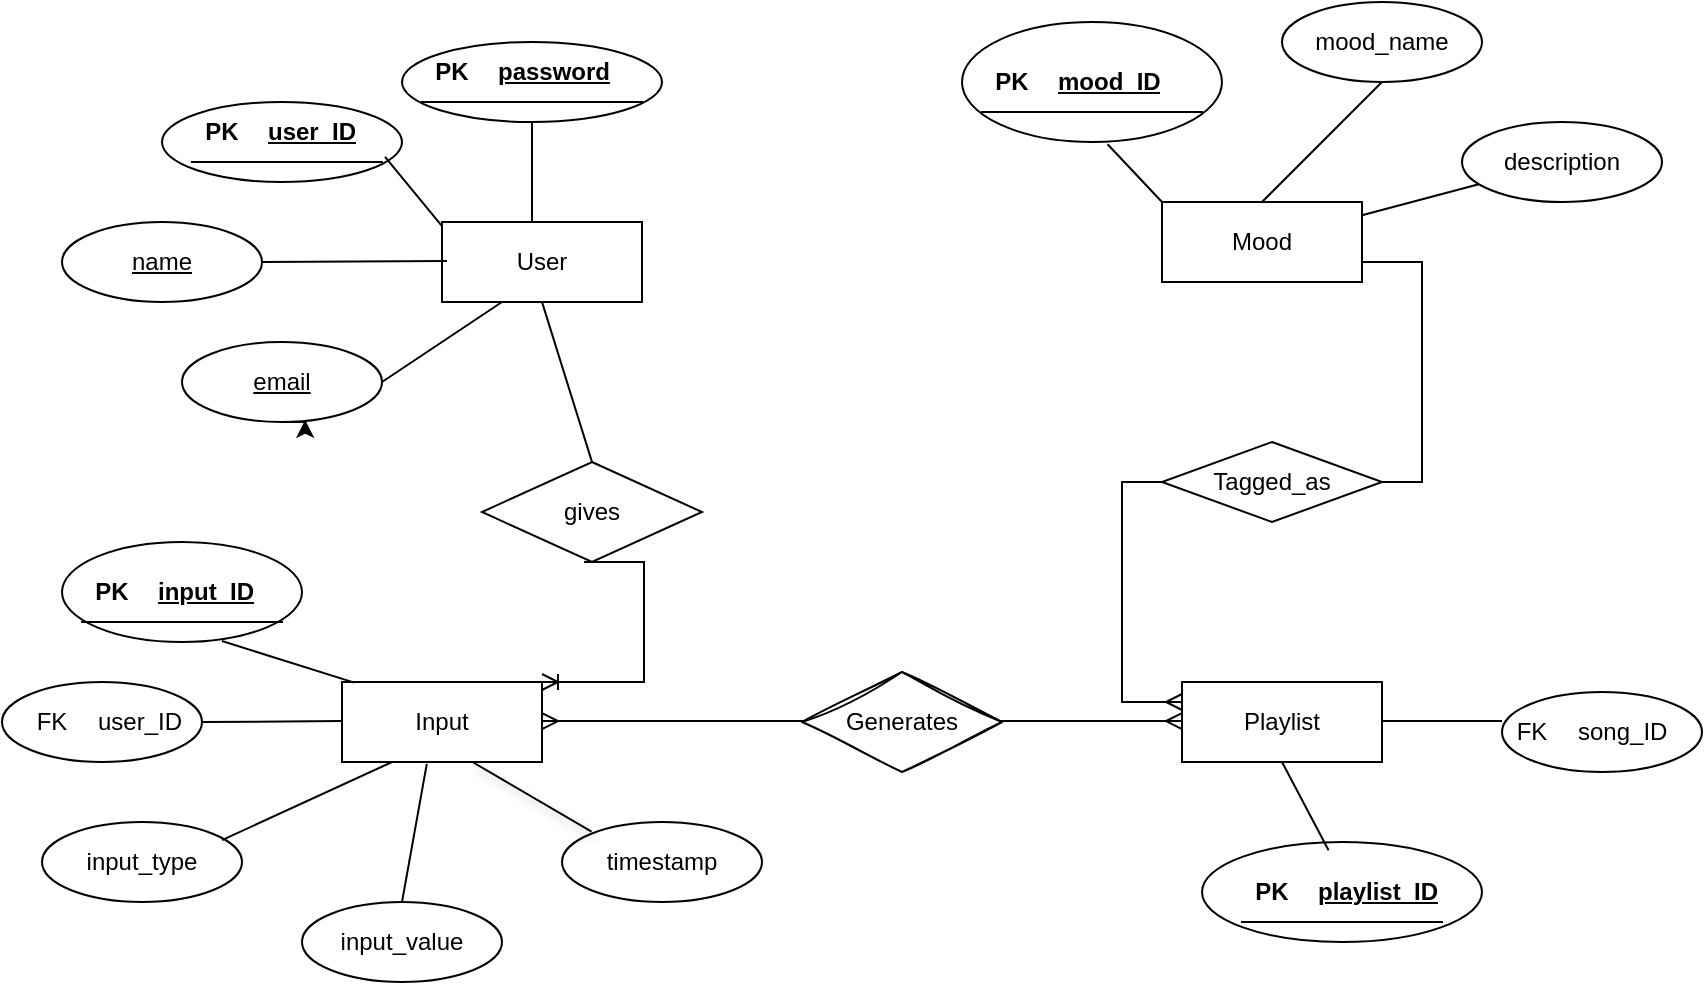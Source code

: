 <mxfile version="28.1.2">
  <diagram name="Page-1" id="aXFZ2an5IjmpmehYJqc1">
    <mxGraphModel dx="1973" dy="484" grid="1" gridSize="10" guides="1" tooltips="1" connect="1" arrows="1" fold="1" page="1" pageScale="1" pageWidth="850" pageHeight="1100" math="0" shadow="0">
      <root>
        <mxCell id="0" />
        <mxCell id="1" parent="0" />
        <mxCell id="iYkkBF6MIsekrppOnUCG-5" value="" style="ellipse;whiteSpace=wrap;html=1;align=center;fontStyle=4;" vertex="1" parent="1">
          <mxGeometry y="60" width="120" height="40" as="geometry" />
        </mxCell>
        <mxCell id="iYkkBF6MIsekrppOnUCG-6" value="email" style="ellipse;whiteSpace=wrap;html=1;align=center;fontStyle=4;" vertex="1" parent="1">
          <mxGeometry x="10" y="180" width="100" height="40" as="geometry" />
        </mxCell>
        <mxCell id="iYkkBF6MIsekrppOnUCG-63" style="edgeStyle=orthogonalEdgeStyle;rounded=0;orthogonalLoop=1;jettySize=auto;html=1;exitX=0.5;exitY=1;exitDx=0;exitDy=0;" edge="1" parent="1" source="iYkkBF6MIsekrppOnUCG-7">
          <mxGeometry relative="1" as="geometry">
            <mxPoint x="184.81" y="70.333" as="targetPoint" />
          </mxGeometry>
        </mxCell>
        <mxCell id="iYkkBF6MIsekrppOnUCG-7" value="" style="ellipse;whiteSpace=wrap;html=1;align=center;fontStyle=4;" vertex="1" parent="1">
          <mxGeometry x="120" y="30" width="130" height="40" as="geometry" />
        </mxCell>
        <mxCell id="iYkkBF6MIsekrppOnUCG-8" value="name" style="ellipse;whiteSpace=wrap;html=1;align=center;fontStyle=4;" vertex="1" parent="1">
          <mxGeometry x="-50" y="120" width="100" height="40" as="geometry" />
        </mxCell>
        <mxCell id="iYkkBF6MIsekrppOnUCG-9" value="input_type" style="ellipse;whiteSpace=wrap;html=1;align=center;" vertex="1" parent="1">
          <mxGeometry x="-60" y="420" width="100" height="40" as="geometry" />
        </mxCell>
        <mxCell id="iYkkBF6MIsekrppOnUCG-10" value="timestamp" style="ellipse;whiteSpace=wrap;html=1;align=center;" vertex="1" parent="1">
          <mxGeometry x="200" y="420" width="100" height="40" as="geometry" />
        </mxCell>
        <mxCell id="iYkkBF6MIsekrppOnUCG-11" value="input_value" style="ellipse;whiteSpace=wrap;html=1;align=center;" vertex="1" parent="1">
          <mxGeometry x="70" y="460" width="100" height="40" as="geometry" />
        </mxCell>
        <mxCell id="iYkkBF6MIsekrppOnUCG-12" value="" style="ellipse;whiteSpace=wrap;html=1;align=center;" vertex="1" parent="1">
          <mxGeometry x="-80" y="350" width="100" height="40" as="geometry" />
        </mxCell>
        <mxCell id="iYkkBF6MIsekrppOnUCG-13" value="" style="ellipse;whiteSpace=wrap;html=1;align=center;" vertex="1" parent="1">
          <mxGeometry x="-50" y="280" width="120" height="50" as="geometry" />
        </mxCell>
        <mxCell id="iYkkBF6MIsekrppOnUCG-15" value="" style="ellipse;whiteSpace=wrap;html=1;align=center;" vertex="1" parent="1">
          <mxGeometry x="520" y="430" width="140" height="50" as="geometry" />
        </mxCell>
        <mxCell id="iYkkBF6MIsekrppOnUCG-16" value="" style="ellipse;whiteSpace=wrap;html=1;align=center;" vertex="1" parent="1">
          <mxGeometry x="670" y="355" width="100" height="40" as="geometry" />
        </mxCell>
        <mxCell id="iYkkBF6MIsekrppOnUCG-17" value="" style="ellipse;whiteSpace=wrap;html=1;align=center;" vertex="1" parent="1">
          <mxGeometry x="400" y="20" width="130" height="60" as="geometry" />
        </mxCell>
        <mxCell id="iYkkBF6MIsekrppOnUCG-18" value="mood_name" style="ellipse;whiteSpace=wrap;html=1;align=center;" vertex="1" parent="1">
          <mxGeometry x="560" y="10" width="100" height="40" as="geometry" />
        </mxCell>
        <mxCell id="iYkkBF6MIsekrppOnUCG-19" value="description" style="ellipse;whiteSpace=wrap;html=1;align=center;" vertex="1" parent="1">
          <mxGeometry x="650" y="70" width="100" height="40" as="geometry" />
        </mxCell>
        <mxCell id="iYkkBF6MIsekrppOnUCG-20" value="gives" style="shape=rhombus;perimeter=rhombusPerimeter;whiteSpace=wrap;html=1;align=center;" vertex="1" parent="1">
          <mxGeometry x="160" y="240" width="110" height="50" as="geometry" />
        </mxCell>
        <mxCell id="iYkkBF6MIsekrppOnUCG-24" value="User" style="whiteSpace=wrap;html=1;align=center;" vertex="1" parent="1">
          <mxGeometry x="140" y="120" width="100" height="40" as="geometry" />
        </mxCell>
        <mxCell id="iYkkBF6MIsekrppOnUCG-26" value="Playlist" style="whiteSpace=wrap;html=1;align=center;" vertex="1" parent="1">
          <mxGeometry x="510" y="350" width="100" height="40" as="geometry" />
        </mxCell>
        <mxCell id="iYkkBF6MIsekrppOnUCG-27" value="Mood" style="whiteSpace=wrap;html=1;align=center;" vertex="1" parent="1">
          <mxGeometry x="500" y="110" width="100" height="40" as="geometry" />
        </mxCell>
        <mxCell id="iYkkBF6MIsekrppOnUCG-28" value="Input" style="whiteSpace=wrap;html=1;align=center;" vertex="1" parent="1">
          <mxGeometry x="90" y="350" width="100" height="40" as="geometry" />
        </mxCell>
        <mxCell id="iYkkBF6MIsekrppOnUCG-34" value="" style="shape=table;startSize=0;container=1;collapsible=1;childLayout=tableLayout;fixedRows=1;rowLines=0;fontStyle=0;align=center;resizeLast=1;strokeColor=none;fillColor=none;collapsible=0;" vertex="1" parent="1">
          <mxGeometry x="15" y="60" width="95" height="30" as="geometry" />
        </mxCell>
        <mxCell id="iYkkBF6MIsekrppOnUCG-35" value="" style="shape=tableRow;horizontal=0;startSize=0;swimlaneHead=0;swimlaneBody=0;fillColor=none;collapsible=0;dropTarget=0;points=[[0,0.5],[1,0.5]];portConstraint=eastwest;top=0;left=0;right=0;bottom=1;" vertex="1" parent="iYkkBF6MIsekrppOnUCG-34">
          <mxGeometry width="95" height="30" as="geometry" />
        </mxCell>
        <mxCell id="iYkkBF6MIsekrppOnUCG-36" value="PK" style="shape=partialRectangle;connectable=0;fillColor=none;top=0;left=0;bottom=0;right=0;fontStyle=1;overflow=hidden;whiteSpace=wrap;html=1;" vertex="1" parent="iYkkBF6MIsekrppOnUCG-35">
          <mxGeometry width="30" height="30" as="geometry">
            <mxRectangle width="30" height="30" as="alternateBounds" />
          </mxGeometry>
        </mxCell>
        <mxCell id="iYkkBF6MIsekrppOnUCG-37" value="user_ID" style="shape=partialRectangle;connectable=0;fillColor=none;top=0;left=0;bottom=0;right=0;align=left;spacingLeft=6;fontStyle=5;overflow=hidden;whiteSpace=wrap;html=1;" vertex="1" parent="iYkkBF6MIsekrppOnUCG-35">
          <mxGeometry x="30" width="65" height="30" as="geometry">
            <mxRectangle width="65" height="30" as="alternateBounds" />
          </mxGeometry>
        </mxCell>
        <mxCell id="iYkkBF6MIsekrppOnUCG-38" value="" style="shape=table;startSize=0;container=1;collapsible=1;childLayout=tableLayout;fixedRows=1;rowLines=0;fontStyle=0;align=center;resizeLast=1;strokeColor=none;fillColor=none;collapsible=0;" vertex="1" parent="1">
          <mxGeometry x="130" y="30" width="110" height="30" as="geometry" />
        </mxCell>
        <mxCell id="iYkkBF6MIsekrppOnUCG-39" value="" style="shape=tableRow;horizontal=0;startSize=0;swimlaneHead=0;swimlaneBody=0;fillColor=none;collapsible=0;dropTarget=0;points=[[0,0.5],[1,0.5]];portConstraint=eastwest;top=0;left=0;right=0;bottom=1;" vertex="1" parent="iYkkBF6MIsekrppOnUCG-38">
          <mxGeometry width="110" height="30" as="geometry" />
        </mxCell>
        <mxCell id="iYkkBF6MIsekrppOnUCG-40" value="PK" style="shape=partialRectangle;connectable=0;fillColor=none;top=0;left=0;bottom=0;right=0;fontStyle=1;overflow=hidden;whiteSpace=wrap;html=1;" vertex="1" parent="iYkkBF6MIsekrppOnUCG-39">
          <mxGeometry width="30" height="30" as="geometry">
            <mxRectangle width="30" height="30" as="alternateBounds" />
          </mxGeometry>
        </mxCell>
        <mxCell id="iYkkBF6MIsekrppOnUCG-41" value="password" style="shape=partialRectangle;connectable=0;fillColor=none;top=0;left=0;bottom=0;right=0;align=left;spacingLeft=6;fontStyle=5;overflow=hidden;whiteSpace=wrap;html=1;" vertex="1" parent="iYkkBF6MIsekrppOnUCG-39">
          <mxGeometry x="30" width="80" height="30" as="geometry">
            <mxRectangle width="80" height="30" as="alternateBounds" />
          </mxGeometry>
        </mxCell>
        <mxCell id="iYkkBF6MIsekrppOnUCG-42" style="edgeStyle=orthogonalEdgeStyle;rounded=0;orthogonalLoop=1;jettySize=auto;html=1;exitX=0.5;exitY=1;exitDx=0;exitDy=0;entryX=0.616;entryY=0.973;entryDx=0;entryDy=0;entryPerimeter=0;" edge="1" parent="1" source="iYkkBF6MIsekrppOnUCG-6" target="iYkkBF6MIsekrppOnUCG-6">
          <mxGeometry relative="1" as="geometry" />
        </mxCell>
        <mxCell id="iYkkBF6MIsekrppOnUCG-43" value="" style="shape=table;startSize=0;container=1;collapsible=1;childLayout=tableLayout;fixedRows=1;rowLines=0;fontStyle=0;align=center;resizeLast=1;strokeColor=none;fillColor=none;collapsible=0;" vertex="1" parent="1">
          <mxGeometry x="-40" y="290" width="100" height="30" as="geometry" />
        </mxCell>
        <mxCell id="iYkkBF6MIsekrppOnUCG-44" value="" style="shape=tableRow;horizontal=0;startSize=0;swimlaneHead=0;swimlaneBody=0;fillColor=none;collapsible=0;dropTarget=0;points=[[0,0.5],[1,0.5]];portConstraint=eastwest;top=0;left=0;right=0;bottom=1;" vertex="1" parent="iYkkBF6MIsekrppOnUCG-43">
          <mxGeometry width="100" height="30" as="geometry" />
        </mxCell>
        <mxCell id="iYkkBF6MIsekrppOnUCG-45" value="PK" style="shape=partialRectangle;connectable=0;fillColor=none;top=0;left=0;bottom=0;right=0;fontStyle=1;overflow=hidden;whiteSpace=wrap;html=1;" vertex="1" parent="iYkkBF6MIsekrppOnUCG-44">
          <mxGeometry width="30" height="30" as="geometry">
            <mxRectangle width="30" height="30" as="alternateBounds" />
          </mxGeometry>
        </mxCell>
        <mxCell id="iYkkBF6MIsekrppOnUCG-46" value="input_ID" style="shape=partialRectangle;connectable=0;fillColor=none;top=0;left=0;bottom=0;right=0;align=left;spacingLeft=6;fontStyle=5;overflow=hidden;whiteSpace=wrap;html=1;" vertex="1" parent="iYkkBF6MIsekrppOnUCG-44">
          <mxGeometry x="30" width="70" height="30" as="geometry">
            <mxRectangle width="70" height="30" as="alternateBounds" />
          </mxGeometry>
        </mxCell>
        <mxCell id="iYkkBF6MIsekrppOnUCG-47" value="" style="shape=table;startSize=0;container=1;collapsible=1;childLayout=tableLayout;fixedRows=1;rowLines=0;fontStyle=0;align=center;resizeLast=1;strokeColor=none;fillColor=none;collapsible=0;" vertex="1" parent="1">
          <mxGeometry x="-70" y="355" width="80" height="30" as="geometry" />
        </mxCell>
        <mxCell id="iYkkBF6MIsekrppOnUCG-48" value="" style="shape=tableRow;horizontal=0;startSize=0;swimlaneHead=0;swimlaneBody=0;fillColor=none;collapsible=0;dropTarget=0;points=[[0,0.5],[1,0.5]];portConstraint=eastwest;top=0;left=0;right=0;bottom=0;" vertex="1" parent="iYkkBF6MIsekrppOnUCG-47">
          <mxGeometry width="80" height="30" as="geometry" />
        </mxCell>
        <mxCell id="iYkkBF6MIsekrppOnUCG-49" value="FK" style="shape=partialRectangle;connectable=0;fillColor=none;top=0;left=0;bottom=0;right=0;fontStyle=0;overflow=hidden;whiteSpace=wrap;html=1;" vertex="1" parent="iYkkBF6MIsekrppOnUCG-48">
          <mxGeometry width="30" height="30" as="geometry">
            <mxRectangle width="30" height="30" as="alternateBounds" />
          </mxGeometry>
        </mxCell>
        <mxCell id="iYkkBF6MIsekrppOnUCG-50" value="user_ID" style="shape=partialRectangle;connectable=0;fillColor=none;top=0;left=0;bottom=0;right=0;align=left;spacingLeft=6;fontStyle=0;overflow=hidden;whiteSpace=wrap;html=1;" vertex="1" parent="iYkkBF6MIsekrppOnUCG-48">
          <mxGeometry x="30" width="50" height="30" as="geometry">
            <mxRectangle width="50" height="30" as="alternateBounds" />
          </mxGeometry>
        </mxCell>
        <mxCell id="iYkkBF6MIsekrppOnUCG-51" value="" style="shape=table;startSize=0;container=1;collapsible=1;childLayout=tableLayout;fixedRows=1;rowLines=0;fontStyle=0;align=center;resizeLast=1;strokeColor=none;fillColor=none;collapsible=0;" vertex="1" parent="1">
          <mxGeometry x="540" y="440" width="100" height="30" as="geometry" />
        </mxCell>
        <mxCell id="iYkkBF6MIsekrppOnUCG-52" value="" style="shape=tableRow;horizontal=0;startSize=0;swimlaneHead=0;swimlaneBody=0;fillColor=none;collapsible=0;dropTarget=0;points=[[0,0.5],[1,0.5]];portConstraint=eastwest;top=0;left=0;right=0;bottom=1;" vertex="1" parent="iYkkBF6MIsekrppOnUCG-51">
          <mxGeometry width="100" height="30" as="geometry" />
        </mxCell>
        <mxCell id="iYkkBF6MIsekrppOnUCG-53" value="PK" style="shape=partialRectangle;connectable=0;fillColor=none;top=0;left=0;bottom=0;right=0;fontStyle=1;overflow=hidden;whiteSpace=wrap;html=1;" vertex="1" parent="iYkkBF6MIsekrppOnUCG-52">
          <mxGeometry width="30" height="30" as="geometry">
            <mxRectangle width="30" height="30" as="alternateBounds" />
          </mxGeometry>
        </mxCell>
        <mxCell id="iYkkBF6MIsekrppOnUCG-54" value="playlist_ID" style="shape=partialRectangle;connectable=0;fillColor=none;top=0;left=0;bottom=0;right=0;align=left;spacingLeft=6;fontStyle=5;overflow=hidden;whiteSpace=wrap;html=1;" vertex="1" parent="iYkkBF6MIsekrppOnUCG-52">
          <mxGeometry x="30" width="70" height="30" as="geometry">
            <mxRectangle width="70" height="30" as="alternateBounds" />
          </mxGeometry>
        </mxCell>
        <mxCell id="iYkkBF6MIsekrppOnUCG-55" value="" style="shape=table;startSize=0;container=1;collapsible=1;childLayout=tableLayout;fixedRows=1;rowLines=0;fontStyle=0;align=center;resizeLast=1;strokeColor=none;fillColor=none;collapsible=0;" vertex="1" parent="1">
          <mxGeometry x="670" y="360" width="90" height="30" as="geometry" />
        </mxCell>
        <mxCell id="iYkkBF6MIsekrppOnUCG-56" value="" style="shape=tableRow;horizontal=0;startSize=0;swimlaneHead=0;swimlaneBody=0;fillColor=none;collapsible=0;dropTarget=0;points=[[0,0.5],[1,0.5]];portConstraint=eastwest;top=0;left=0;right=0;bottom=0;" vertex="1" parent="iYkkBF6MIsekrppOnUCG-55">
          <mxGeometry width="90" height="30" as="geometry" />
        </mxCell>
        <mxCell id="iYkkBF6MIsekrppOnUCG-57" value="FK" style="shape=partialRectangle;connectable=0;fillColor=none;top=0;left=0;bottom=0;right=0;fontStyle=0;overflow=hidden;whiteSpace=wrap;html=1;" vertex="1" parent="iYkkBF6MIsekrppOnUCG-56">
          <mxGeometry width="30" height="30" as="geometry">
            <mxRectangle width="30" height="30" as="alternateBounds" />
          </mxGeometry>
        </mxCell>
        <mxCell id="iYkkBF6MIsekrppOnUCG-58" value="song_ID" style="shape=partialRectangle;connectable=0;fillColor=none;top=0;left=0;bottom=0;right=0;align=left;spacingLeft=6;fontStyle=0;overflow=hidden;whiteSpace=wrap;html=1;" vertex="1" parent="iYkkBF6MIsekrppOnUCG-56">
          <mxGeometry x="30" width="60" height="30" as="geometry">
            <mxRectangle width="60" height="30" as="alternateBounds" />
          </mxGeometry>
        </mxCell>
        <mxCell id="iYkkBF6MIsekrppOnUCG-59" value="" style="shape=table;startSize=0;container=1;collapsible=1;childLayout=tableLayout;fixedRows=1;rowLines=0;fontStyle=0;align=center;resizeLast=1;strokeColor=none;fillColor=none;collapsible=0;" vertex="1" parent="1">
          <mxGeometry x="410" y="35" width="110" height="30" as="geometry" />
        </mxCell>
        <mxCell id="iYkkBF6MIsekrppOnUCG-60" value="" style="shape=tableRow;horizontal=0;startSize=0;swimlaneHead=0;swimlaneBody=0;fillColor=none;collapsible=0;dropTarget=0;points=[[0,0.5],[1,0.5]];portConstraint=eastwest;top=0;left=0;right=0;bottom=1;" vertex="1" parent="iYkkBF6MIsekrppOnUCG-59">
          <mxGeometry width="110" height="30" as="geometry" />
        </mxCell>
        <mxCell id="iYkkBF6MIsekrppOnUCG-61" value="PK" style="shape=partialRectangle;connectable=0;fillColor=none;top=0;left=0;bottom=0;right=0;fontStyle=1;overflow=hidden;whiteSpace=wrap;html=1;" vertex="1" parent="iYkkBF6MIsekrppOnUCG-60">
          <mxGeometry width="30" height="30" as="geometry">
            <mxRectangle width="30" height="30" as="alternateBounds" />
          </mxGeometry>
        </mxCell>
        <mxCell id="iYkkBF6MIsekrppOnUCG-62" value="mood_ID" style="shape=partialRectangle;connectable=0;fillColor=none;top=0;left=0;bottom=0;right=0;align=left;spacingLeft=6;fontStyle=5;overflow=hidden;whiteSpace=wrap;html=1;" vertex="1" parent="iYkkBF6MIsekrppOnUCG-60">
          <mxGeometry x="30" width="80" height="30" as="geometry">
            <mxRectangle width="80" height="30" as="alternateBounds" />
          </mxGeometry>
        </mxCell>
        <mxCell id="iYkkBF6MIsekrppOnUCG-66" value="" style="edgeStyle=entityRelationEdgeStyle;fontSize=12;html=1;endArrow=ERoneToMany;rounded=0;entryX=1;entryY=0;entryDx=0;entryDy=0;" edge="1" parent="1" target="iYkkBF6MIsekrppOnUCG-28">
          <mxGeometry width="100" height="100" relative="1" as="geometry">
            <mxPoint x="211" y="290" as="sourcePoint" />
            <mxPoint x="360" y="230" as="targetPoint" />
            <Array as="points">
              <mxPoint x="180" y="310" />
              <mxPoint x="190" y="320" />
              <mxPoint x="180" y="330" />
              <mxPoint x="190" y="320" />
            </Array>
          </mxGeometry>
        </mxCell>
        <mxCell id="iYkkBF6MIsekrppOnUCG-67" value="" style="endArrow=none;html=1;rounded=0;exitX=0.5;exitY=1;exitDx=0;exitDy=0;entryX=0.5;entryY=0;entryDx=0;entryDy=0;" edge="1" parent="1" source="iYkkBF6MIsekrppOnUCG-24" target="iYkkBF6MIsekrppOnUCG-20">
          <mxGeometry relative="1" as="geometry">
            <mxPoint x="230" y="280" as="sourcePoint" />
            <mxPoint x="390" y="280" as="targetPoint" />
          </mxGeometry>
        </mxCell>
        <mxCell id="iYkkBF6MIsekrppOnUCG-69" value="" style="endArrow=none;html=1;rounded=0;entryX=0;entryY=0;entryDx=0;entryDy=0;exitX=0.653;exitY=1.024;exitDx=0;exitDy=0;exitPerimeter=0;shadow=1;" edge="1" parent="1">
          <mxGeometry relative="1" as="geometry">
            <mxPoint x="155.24" y="390.0" as="sourcePoint" />
            <mxPoint x="214.754" y="424.83" as="targetPoint" />
            <Array as="points" />
          </mxGeometry>
        </mxCell>
        <mxCell id="iYkkBF6MIsekrppOnUCG-70" value="" style="endArrow=none;html=1;rounded=0;" edge="1" parent="1">
          <mxGeometry relative="1" as="geometry">
            <mxPoint x="20" y="370" as="sourcePoint" />
            <mxPoint x="90" y="369.52" as="targetPoint" />
          </mxGeometry>
        </mxCell>
        <mxCell id="iYkkBF6MIsekrppOnUCG-71" value="" style="endArrow=none;html=1;rounded=0;entryX=0.25;entryY=1;entryDx=0;entryDy=0;" edge="1" parent="1" target="iYkkBF6MIsekrppOnUCG-28">
          <mxGeometry relative="1" as="geometry">
            <mxPoint x="30" y="429.05" as="sourcePoint" />
            <mxPoint x="190" y="429.05" as="targetPoint" />
          </mxGeometry>
        </mxCell>
        <mxCell id="iYkkBF6MIsekrppOnUCG-72" value="" style="endArrow=none;html=1;rounded=0;entryX=0.5;entryY=0;entryDx=0;entryDy=0;exitX=0.424;exitY=1.024;exitDx=0;exitDy=0;exitPerimeter=0;" edge="1" parent="1" source="iYkkBF6MIsekrppOnUCG-28" target="iYkkBF6MIsekrppOnUCG-11">
          <mxGeometry relative="1" as="geometry">
            <mxPoint x="120" y="390" as="sourcePoint" />
            <mxPoint x="280" y="390" as="targetPoint" />
          </mxGeometry>
        </mxCell>
        <mxCell id="iYkkBF6MIsekrppOnUCG-73" value="" style="endArrow=none;html=1;rounded=0;entryX=0.062;entryY=0.008;entryDx=0;entryDy=0;entryPerimeter=0;" edge="1" parent="1" target="iYkkBF6MIsekrppOnUCG-28">
          <mxGeometry relative="1" as="geometry">
            <mxPoint x="30" y="329.52" as="sourcePoint" />
            <mxPoint x="190" y="329.52" as="targetPoint" />
          </mxGeometry>
        </mxCell>
        <mxCell id="iYkkBF6MIsekrppOnUCG-74" value="" style="endArrow=none;html=1;rounded=0;" edge="1" parent="1">
          <mxGeometry relative="1" as="geometry">
            <mxPoint x="50" y="140" as="sourcePoint" />
            <mxPoint x="142.5" y="139.52" as="targetPoint" />
          </mxGeometry>
        </mxCell>
        <mxCell id="iYkkBF6MIsekrppOnUCG-76" value="" style="endArrow=none;html=1;rounded=0;exitX=0.5;exitY=1;exitDx=0;exitDy=0;" edge="1" parent="1" source="iYkkBF6MIsekrppOnUCG-7">
          <mxGeometry relative="1" as="geometry">
            <mxPoint x="184.52" y="65" as="sourcePoint" />
            <mxPoint x="185" y="120" as="targetPoint" />
          </mxGeometry>
        </mxCell>
        <mxCell id="iYkkBF6MIsekrppOnUCG-77" value="" style="endArrow=none;html=1;rounded=0;exitX=1.016;exitY=0.916;exitDx=0;exitDy=0;exitPerimeter=0;" edge="1" parent="1" source="iYkkBF6MIsekrppOnUCG-35">
          <mxGeometry relative="1" as="geometry">
            <mxPoint x="104.2" y="70.0" as="sourcePoint" />
            <mxPoint x="140" y="122.04" as="targetPoint" />
            <Array as="points" />
          </mxGeometry>
        </mxCell>
        <mxCell id="iYkkBF6MIsekrppOnUCG-78" value="" style="endArrow=none;html=1;rounded=0;" edge="1" parent="1">
          <mxGeometry relative="1" as="geometry">
            <mxPoint x="110" y="200" as="sourcePoint" />
            <mxPoint x="170" y="160" as="targetPoint" />
          </mxGeometry>
        </mxCell>
        <mxCell id="iYkkBF6MIsekrppOnUCG-79" value="" style="edgeStyle=entityRelationEdgeStyle;fontSize=12;html=1;endArrow=ERmany;startArrow=ERmany;rounded=0;exitX=1;exitY=0.5;exitDx=0;exitDy=0;entryX=0;entryY=0.5;entryDx=0;entryDy=0;" edge="1" parent="1">
          <mxGeometry width="100" height="100" relative="1" as="geometry">
            <mxPoint x="190" y="369.52" as="sourcePoint" />
            <mxPoint x="510" y="369.52" as="targetPoint" />
          </mxGeometry>
        </mxCell>
        <mxCell id="iYkkBF6MIsekrppOnUCG-21" value="Generates" style="shape=rhombus;perimeter=rhombusPerimeter;whiteSpace=wrap;html=1;align=center;sketch=1;curveFitting=1;jiggle=2;" vertex="1" parent="1">
          <mxGeometry x="320" y="345" width="100" height="50" as="geometry" />
        </mxCell>
        <mxCell id="iYkkBF6MIsekrppOnUCG-80" value="" style="endArrow=none;html=1;rounded=0;" edge="1" parent="1">
          <mxGeometry relative="1" as="geometry">
            <mxPoint x="610" y="369.52" as="sourcePoint" />
            <mxPoint x="670" y="369.52" as="targetPoint" />
          </mxGeometry>
        </mxCell>
        <mxCell id="iYkkBF6MIsekrppOnUCG-81" value="" style="endArrow=none;html=1;rounded=0;entryX=0.452;entryY=0.083;entryDx=0;entryDy=0;entryPerimeter=0;exitX=0.5;exitY=1;exitDx=0;exitDy=0;" edge="1" parent="1" source="iYkkBF6MIsekrppOnUCG-26" target="iYkkBF6MIsekrppOnUCG-15">
          <mxGeometry relative="1" as="geometry">
            <mxPoint x="540" y="394.05" as="sourcePoint" />
            <mxPoint x="700" y="394.05" as="targetPoint" />
          </mxGeometry>
        </mxCell>
        <mxCell id="iYkkBF6MIsekrppOnUCG-82" value="" style="edgeStyle=entityRelationEdgeStyle;fontSize=12;html=1;endArrow=ERmany;rounded=0;exitX=1;exitY=0.75;exitDx=0;exitDy=0;movable=1;resizable=1;rotatable=1;deletable=1;editable=1;locked=0;connectable=1;endFill=0;" edge="1" parent="1" source="iYkkBF6MIsekrppOnUCG-27">
          <mxGeometry width="100" height="100" relative="1" as="geometry">
            <mxPoint x="575" y="180" as="sourcePoint" />
            <mxPoint x="510" y="360" as="targetPoint" />
          </mxGeometry>
        </mxCell>
        <mxCell id="iYkkBF6MIsekrppOnUCG-83" value="Text" style="edgeLabel;html=1;align=center;verticalAlign=middle;resizable=0;points=[];" vertex="1" connectable="0" parent="iYkkBF6MIsekrppOnUCG-82">
          <mxGeometry x="-0.063" y="-1" relative="1" as="geometry">
            <mxPoint as="offset" />
          </mxGeometry>
        </mxCell>
        <mxCell id="iYkkBF6MIsekrppOnUCG-22" value="Tagged_as" style="shape=rhombus;perimeter=rhombusPerimeter;whiteSpace=wrap;html=1;align=center;" vertex="1" parent="1">
          <mxGeometry x="500" y="230" width="110" height="40" as="geometry" />
        </mxCell>
        <mxCell id="iYkkBF6MIsekrppOnUCG-84" value="" style="endArrow=none;html=1;rounded=0;" edge="1" parent="1" source="iYkkBF6MIsekrppOnUCG-27" target="iYkkBF6MIsekrppOnUCG-19">
          <mxGeometry relative="1" as="geometry">
            <mxPoint x="530" y="90" as="sourcePoint" />
            <mxPoint x="690" y="90" as="targetPoint" />
          </mxGeometry>
        </mxCell>
        <mxCell id="iYkkBF6MIsekrppOnUCG-85" value="" style="endArrow=none;html=1;rounded=0;entryX=0.5;entryY=1;entryDx=0;entryDy=0;exitX=0.5;exitY=0;exitDx=0;exitDy=0;" edge="1" parent="1" source="iYkkBF6MIsekrppOnUCG-27" target="iYkkBF6MIsekrppOnUCG-18">
          <mxGeometry relative="1" as="geometry">
            <mxPoint x="530" y="90" as="sourcePoint" />
            <mxPoint x="690" y="90" as="targetPoint" />
          </mxGeometry>
        </mxCell>
        <mxCell id="iYkkBF6MIsekrppOnUCG-86" value="" style="endArrow=none;html=1;rounded=0;exitX=0.56;exitY=1.019;exitDx=0;exitDy=0;exitPerimeter=0;entryX=0;entryY=0;entryDx=0;entryDy=0;" edge="1" parent="1" source="iYkkBF6MIsekrppOnUCG-17" target="iYkkBF6MIsekrppOnUCG-27">
          <mxGeometry relative="1" as="geometry">
            <mxPoint x="530" y="90" as="sourcePoint" />
            <mxPoint x="690" y="90" as="targetPoint" />
          </mxGeometry>
        </mxCell>
      </root>
    </mxGraphModel>
  </diagram>
</mxfile>
